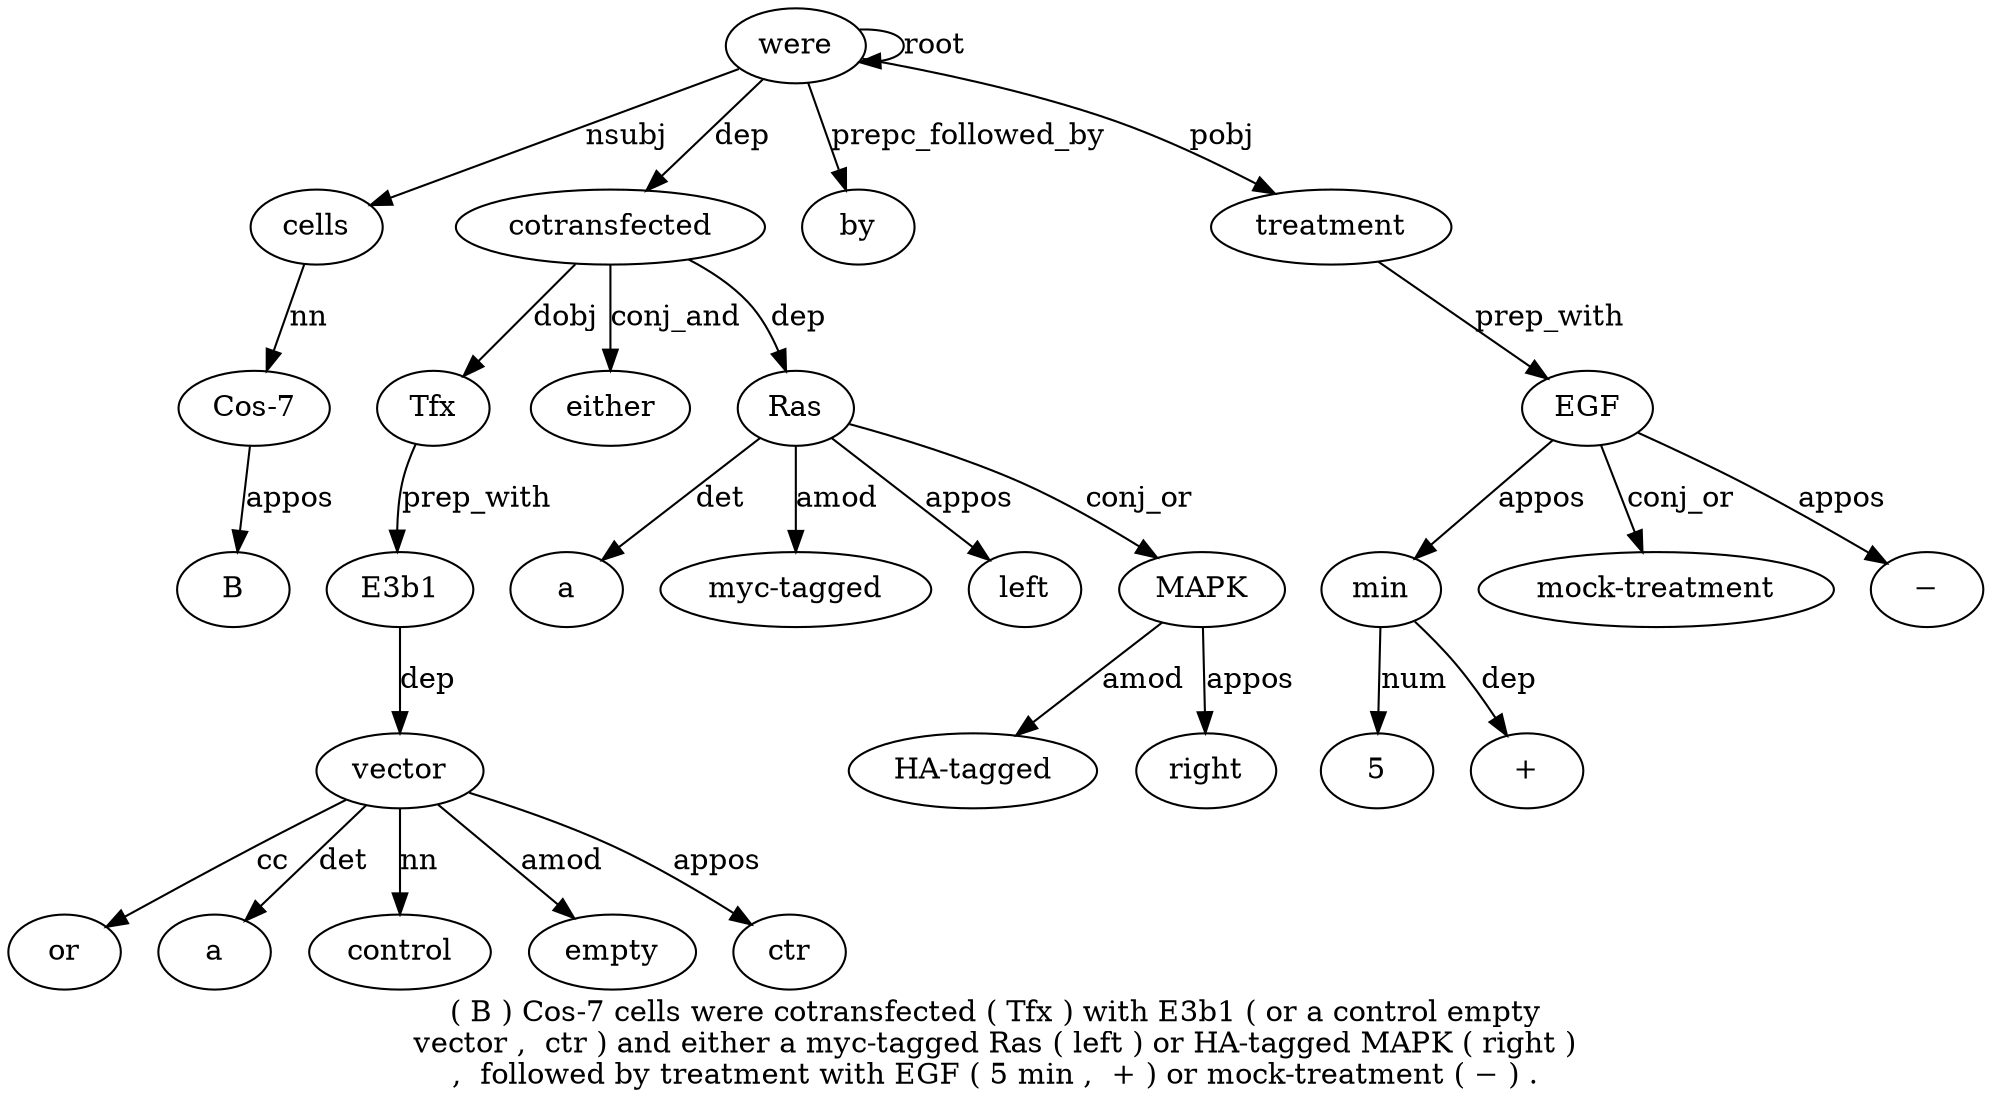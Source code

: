 digraph "( B ) Cos-7 cells were cotransfected ( Tfx ) with E3b1 ( or a control empty vector ,  ctr ) and either a myc-tagged Ras ( left ) or HA-tagged MAPK ( right ) ,  followed by treatment with EGF ( 5 min ,  + ) or mock-treatment ( − ) ." {
label="( B ) Cos-7 cells were cotransfected ( Tfx ) with E3b1 ( or a control empty
vector ,  ctr ) and either a myc-tagged Ras ( left ) or HA-tagged MAPK ( right )
,  followed by treatment with EGF ( 5 min ,  + ) or mock-treatment ( − ) .";
"Cos-74" [style=filled, fillcolor=white, label="Cos-7"];
B2 [style=filled, fillcolor=white, label=B];
"Cos-74" -> B2  [label=appos];
cells5 [style=filled, fillcolor=white, label=cells];
cells5 -> "Cos-74"  [label=nn];
were6 [style=filled, fillcolor=white, label=were];
were6 -> cells5  [label=nsubj];
were6 -> were6  [label=root];
cotransfected7 [style=filled, fillcolor=white, label=cotransfected];
were6 -> cotransfected7  [label=dep];
Tfx9 [style=filled, fillcolor=white, label=Tfx];
cotransfected7 -> Tfx9  [label=dobj];
E3b112 [style=filled, fillcolor=white, label=E3b1];
Tfx9 -> E3b112  [label=prep_with];
vector18 [style=filled, fillcolor=white, label=vector];
or14 [style=filled, fillcolor=white, label=or];
vector18 -> or14  [label=cc];
a15 [style=filled, fillcolor=white, label=a];
vector18 -> a15  [label=det];
control16 [style=filled, fillcolor=white, label=control];
vector18 -> control16  [label=nn];
empty17 [style=filled, fillcolor=white, label=empty];
vector18 -> empty17  [label=amod];
E3b112 -> vector18  [label=dep];
ctr20 [style=filled, fillcolor=white, label=ctr];
vector18 -> ctr20  [label=appos];
either23 [style=filled, fillcolor=white, label=either];
cotransfected7 -> either23  [label=conj_and];
Ras26 [style=filled, fillcolor=white, label=Ras];
a24 [style=filled, fillcolor=white, label=a];
Ras26 -> a24  [label=det];
"myc-tagged25" [style=filled, fillcolor=white, label="myc-tagged"];
Ras26 -> "myc-tagged25"  [label=amod];
cotransfected7 -> Ras26  [label=dep];
left28 [style=filled, fillcolor=white, label=left];
Ras26 -> left28  [label=appos];
MAPK32 [style=filled, fillcolor=white, label=MAPK];
"HA-tagged31" [style=filled, fillcolor=white, label="HA-tagged"];
MAPK32 -> "HA-tagged31"  [label=amod];
Ras26 -> MAPK32  [label=conj_or];
right34 [style=filled, fillcolor=white, label=right];
MAPK32 -> right34  [label=appos];
by38 [style=filled, fillcolor=white, label=by];
were6 -> by38  [label=prepc_followed_by];
treatment39 [style=filled, fillcolor=white, label=treatment];
were6 -> treatment39  [label=pobj];
EGF41 [style=filled, fillcolor=white, label=EGF];
treatment39 -> EGF41  [label=prep_with];
min44 [style=filled, fillcolor=white, label=min];
543 [style=filled, fillcolor=white, label=5];
min44 -> 543  [label=num];
EGF41 -> min44  [label=appos];
"+46" [style=filled, fillcolor=white, label="+"];
min44 -> "+46"  [label=dep];
"mock-treatment49" [style=filled, fillcolor=white, label="mock-treatment"];
EGF41 -> "mock-treatment49"  [label=conj_or];
"−51" [style=filled, fillcolor=white, label="−"];
EGF41 -> "−51"  [label=appos];
}
